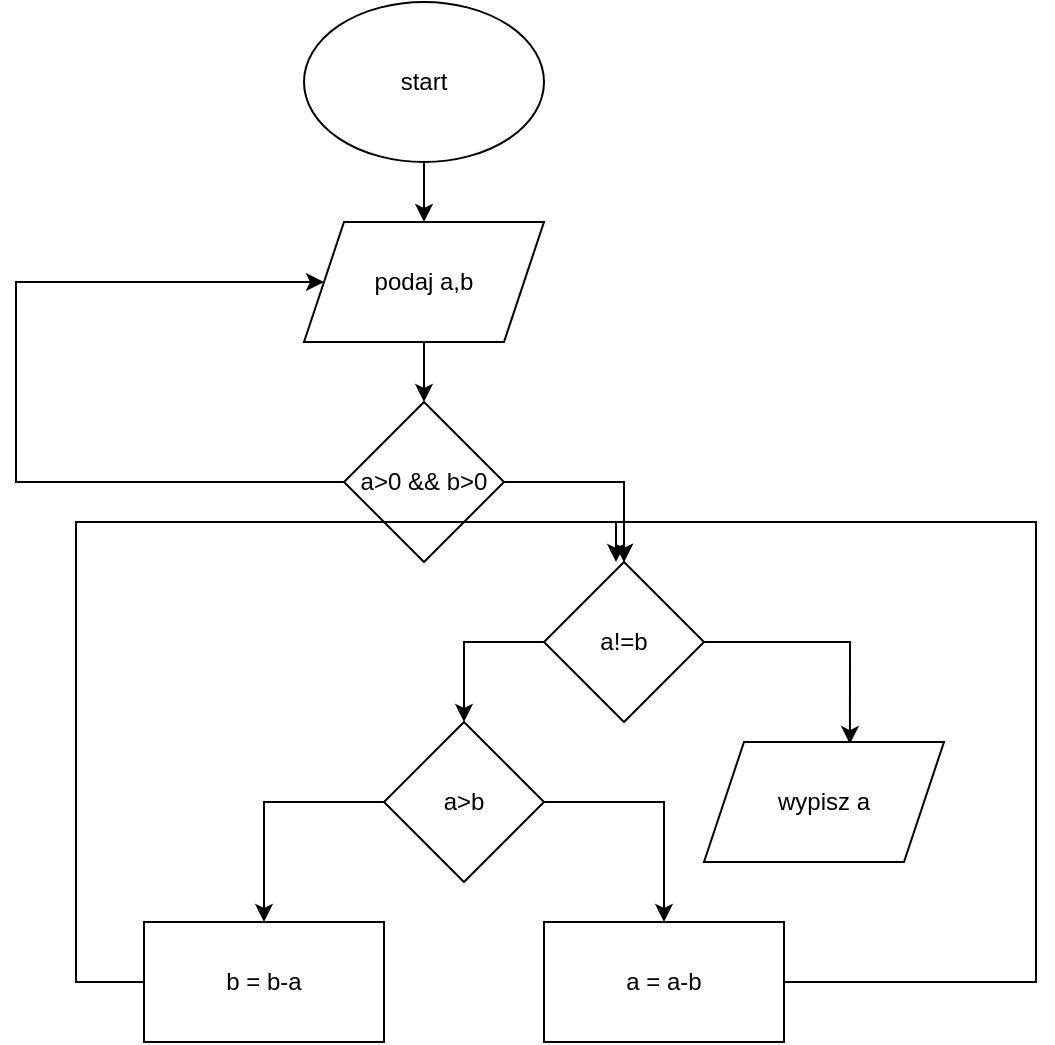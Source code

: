 <mxfile version="21.0.8" type="github">
  <diagram id="C5RBs43oDa-KdzZeNtuy" name="Page-1">
    <mxGraphModel dx="1434" dy="739" grid="1" gridSize="10" guides="1" tooltips="1" connect="1" arrows="1" fold="1" page="1" pageScale="1" pageWidth="827" pageHeight="1169" math="0" shadow="0">
      <root>
        <mxCell id="WIyWlLk6GJQsqaUBKTNV-0" />
        <mxCell id="WIyWlLk6GJQsqaUBKTNV-1" parent="WIyWlLk6GJQsqaUBKTNV-0" />
        <mxCell id="gYQAzpaJOHMTuUD46-0--18" style="edgeStyle=orthogonalEdgeStyle;rounded=0;orthogonalLoop=1;jettySize=auto;html=1;exitX=0.5;exitY=1;exitDx=0;exitDy=0;entryX=0.5;entryY=0;entryDx=0;entryDy=0;" edge="1" parent="WIyWlLk6GJQsqaUBKTNV-1" source="gYQAzpaJOHMTuUD46-0--0" target="gYQAzpaJOHMTuUD46-0--1">
          <mxGeometry relative="1" as="geometry" />
        </mxCell>
        <mxCell id="gYQAzpaJOHMTuUD46-0--0" value="start" style="ellipse;whiteSpace=wrap;html=1;" vertex="1" parent="WIyWlLk6GJQsqaUBKTNV-1">
          <mxGeometry x="354" y="10" width="120" height="80" as="geometry" />
        </mxCell>
        <mxCell id="gYQAzpaJOHMTuUD46-0--19" style="edgeStyle=orthogonalEdgeStyle;rounded=0;orthogonalLoop=1;jettySize=auto;html=1;exitX=0.5;exitY=1;exitDx=0;exitDy=0;entryX=0.5;entryY=0;entryDx=0;entryDy=0;" edge="1" parent="WIyWlLk6GJQsqaUBKTNV-1" source="gYQAzpaJOHMTuUD46-0--1" target="gYQAzpaJOHMTuUD46-0--2">
          <mxGeometry relative="1" as="geometry" />
        </mxCell>
        <mxCell id="gYQAzpaJOHMTuUD46-0--1" value="podaj a,b" style="shape=parallelogram;perimeter=parallelogramPerimeter;whiteSpace=wrap;html=1;fixedSize=1;" vertex="1" parent="WIyWlLk6GJQsqaUBKTNV-1">
          <mxGeometry x="354" y="120" width="120" height="60" as="geometry" />
        </mxCell>
        <mxCell id="gYQAzpaJOHMTuUD46-0--3" style="edgeStyle=orthogonalEdgeStyle;rounded=0;orthogonalLoop=1;jettySize=auto;html=1;exitX=0;exitY=0.5;exitDx=0;exitDy=0;entryX=0;entryY=0.5;entryDx=0;entryDy=0;" edge="1" parent="WIyWlLk6GJQsqaUBKTNV-1" source="gYQAzpaJOHMTuUD46-0--2" target="gYQAzpaJOHMTuUD46-0--1">
          <mxGeometry relative="1" as="geometry">
            <Array as="points">
              <mxPoint x="210" y="250" />
              <mxPoint x="210" y="150" />
            </Array>
          </mxGeometry>
        </mxCell>
        <mxCell id="gYQAzpaJOHMTuUD46-0--9" style="edgeStyle=orthogonalEdgeStyle;rounded=0;orthogonalLoop=1;jettySize=auto;html=1;exitX=1;exitY=0.5;exitDx=0;exitDy=0;entryX=0.5;entryY=0;entryDx=0;entryDy=0;" edge="1" parent="WIyWlLk6GJQsqaUBKTNV-1" source="gYQAzpaJOHMTuUD46-0--2" target="gYQAzpaJOHMTuUD46-0--4">
          <mxGeometry relative="1" as="geometry" />
        </mxCell>
        <mxCell id="gYQAzpaJOHMTuUD46-0--2" value="a&amp;gt;0 &amp;amp;&amp;amp; b&amp;gt;0" style="rhombus;whiteSpace=wrap;html=1;" vertex="1" parent="WIyWlLk6GJQsqaUBKTNV-1">
          <mxGeometry x="374" y="210" width="80" height="80" as="geometry" />
        </mxCell>
        <mxCell id="gYQAzpaJOHMTuUD46-0--10" style="edgeStyle=orthogonalEdgeStyle;rounded=0;orthogonalLoop=1;jettySize=auto;html=1;exitX=1;exitY=0.5;exitDx=0;exitDy=0;entryX=0.608;entryY=0.017;entryDx=0;entryDy=0;entryPerimeter=0;" edge="1" parent="WIyWlLk6GJQsqaUBKTNV-1" source="gYQAzpaJOHMTuUD46-0--4" target="gYQAzpaJOHMTuUD46-0--6">
          <mxGeometry relative="1" as="geometry" />
        </mxCell>
        <mxCell id="gYQAzpaJOHMTuUD46-0--11" style="edgeStyle=orthogonalEdgeStyle;rounded=0;orthogonalLoop=1;jettySize=auto;html=1;exitX=0;exitY=0.5;exitDx=0;exitDy=0;entryX=0.5;entryY=0;entryDx=0;entryDy=0;" edge="1" parent="WIyWlLk6GJQsqaUBKTNV-1" source="gYQAzpaJOHMTuUD46-0--4" target="gYQAzpaJOHMTuUD46-0--5">
          <mxGeometry relative="1" as="geometry" />
        </mxCell>
        <mxCell id="gYQAzpaJOHMTuUD46-0--4" value="&lt;div&gt;a!=b&lt;/div&gt;" style="rhombus;whiteSpace=wrap;html=1;" vertex="1" parent="WIyWlLk6GJQsqaUBKTNV-1">
          <mxGeometry x="474" y="290" width="80" height="80" as="geometry" />
        </mxCell>
        <mxCell id="gYQAzpaJOHMTuUD46-0--12" style="edgeStyle=orthogonalEdgeStyle;rounded=0;orthogonalLoop=1;jettySize=auto;html=1;exitX=1;exitY=0.5;exitDx=0;exitDy=0;entryX=0.5;entryY=0;entryDx=0;entryDy=0;" edge="1" parent="WIyWlLk6GJQsqaUBKTNV-1" source="gYQAzpaJOHMTuUD46-0--5" target="gYQAzpaJOHMTuUD46-0--7">
          <mxGeometry relative="1" as="geometry" />
        </mxCell>
        <mxCell id="gYQAzpaJOHMTuUD46-0--13" style="edgeStyle=orthogonalEdgeStyle;rounded=0;orthogonalLoop=1;jettySize=auto;html=1;exitX=0;exitY=0.5;exitDx=0;exitDy=0;entryX=0.5;entryY=0;entryDx=0;entryDy=0;" edge="1" parent="WIyWlLk6GJQsqaUBKTNV-1" source="gYQAzpaJOHMTuUD46-0--5" target="gYQAzpaJOHMTuUD46-0--8">
          <mxGeometry relative="1" as="geometry" />
        </mxCell>
        <mxCell id="gYQAzpaJOHMTuUD46-0--5" value="a&amp;gt;b" style="rhombus;whiteSpace=wrap;html=1;" vertex="1" parent="WIyWlLk6GJQsqaUBKTNV-1">
          <mxGeometry x="394" y="370" width="80" height="80" as="geometry" />
        </mxCell>
        <mxCell id="gYQAzpaJOHMTuUD46-0--6" value="wypisz a" style="shape=parallelogram;perimeter=parallelogramPerimeter;whiteSpace=wrap;html=1;fixedSize=1;" vertex="1" parent="WIyWlLk6GJQsqaUBKTNV-1">
          <mxGeometry x="554" y="380" width="120" height="60" as="geometry" />
        </mxCell>
        <mxCell id="gYQAzpaJOHMTuUD46-0--17" style="edgeStyle=orthogonalEdgeStyle;rounded=0;orthogonalLoop=1;jettySize=auto;html=1;" edge="1" parent="WIyWlLk6GJQsqaUBKTNV-1" source="gYQAzpaJOHMTuUD46-0--7">
          <mxGeometry relative="1" as="geometry">
            <mxPoint x="510" y="290" as="targetPoint" />
            <Array as="points">
              <mxPoint x="720" y="500" />
              <mxPoint x="720" y="270" />
            </Array>
          </mxGeometry>
        </mxCell>
        <mxCell id="gYQAzpaJOHMTuUD46-0--7" value="a = a-b" style="rounded=0;whiteSpace=wrap;html=1;" vertex="1" parent="WIyWlLk6GJQsqaUBKTNV-1">
          <mxGeometry x="474" y="470" width="120" height="60" as="geometry" />
        </mxCell>
        <mxCell id="gYQAzpaJOHMTuUD46-0--16" style="edgeStyle=orthogonalEdgeStyle;rounded=0;orthogonalLoop=1;jettySize=auto;html=1;entryX=0.5;entryY=0;entryDx=0;entryDy=0;" edge="1" parent="WIyWlLk6GJQsqaUBKTNV-1" source="gYQAzpaJOHMTuUD46-0--8" target="gYQAzpaJOHMTuUD46-0--4">
          <mxGeometry relative="1" as="geometry">
            <Array as="points">
              <mxPoint x="240" y="500" />
              <mxPoint x="240" y="270" />
              <mxPoint x="514" y="270" />
            </Array>
          </mxGeometry>
        </mxCell>
        <mxCell id="gYQAzpaJOHMTuUD46-0--8" value="b = b-a" style="rounded=0;whiteSpace=wrap;html=1;" vertex="1" parent="WIyWlLk6GJQsqaUBKTNV-1">
          <mxGeometry x="274" y="470" width="120" height="60" as="geometry" />
        </mxCell>
      </root>
    </mxGraphModel>
  </diagram>
</mxfile>
